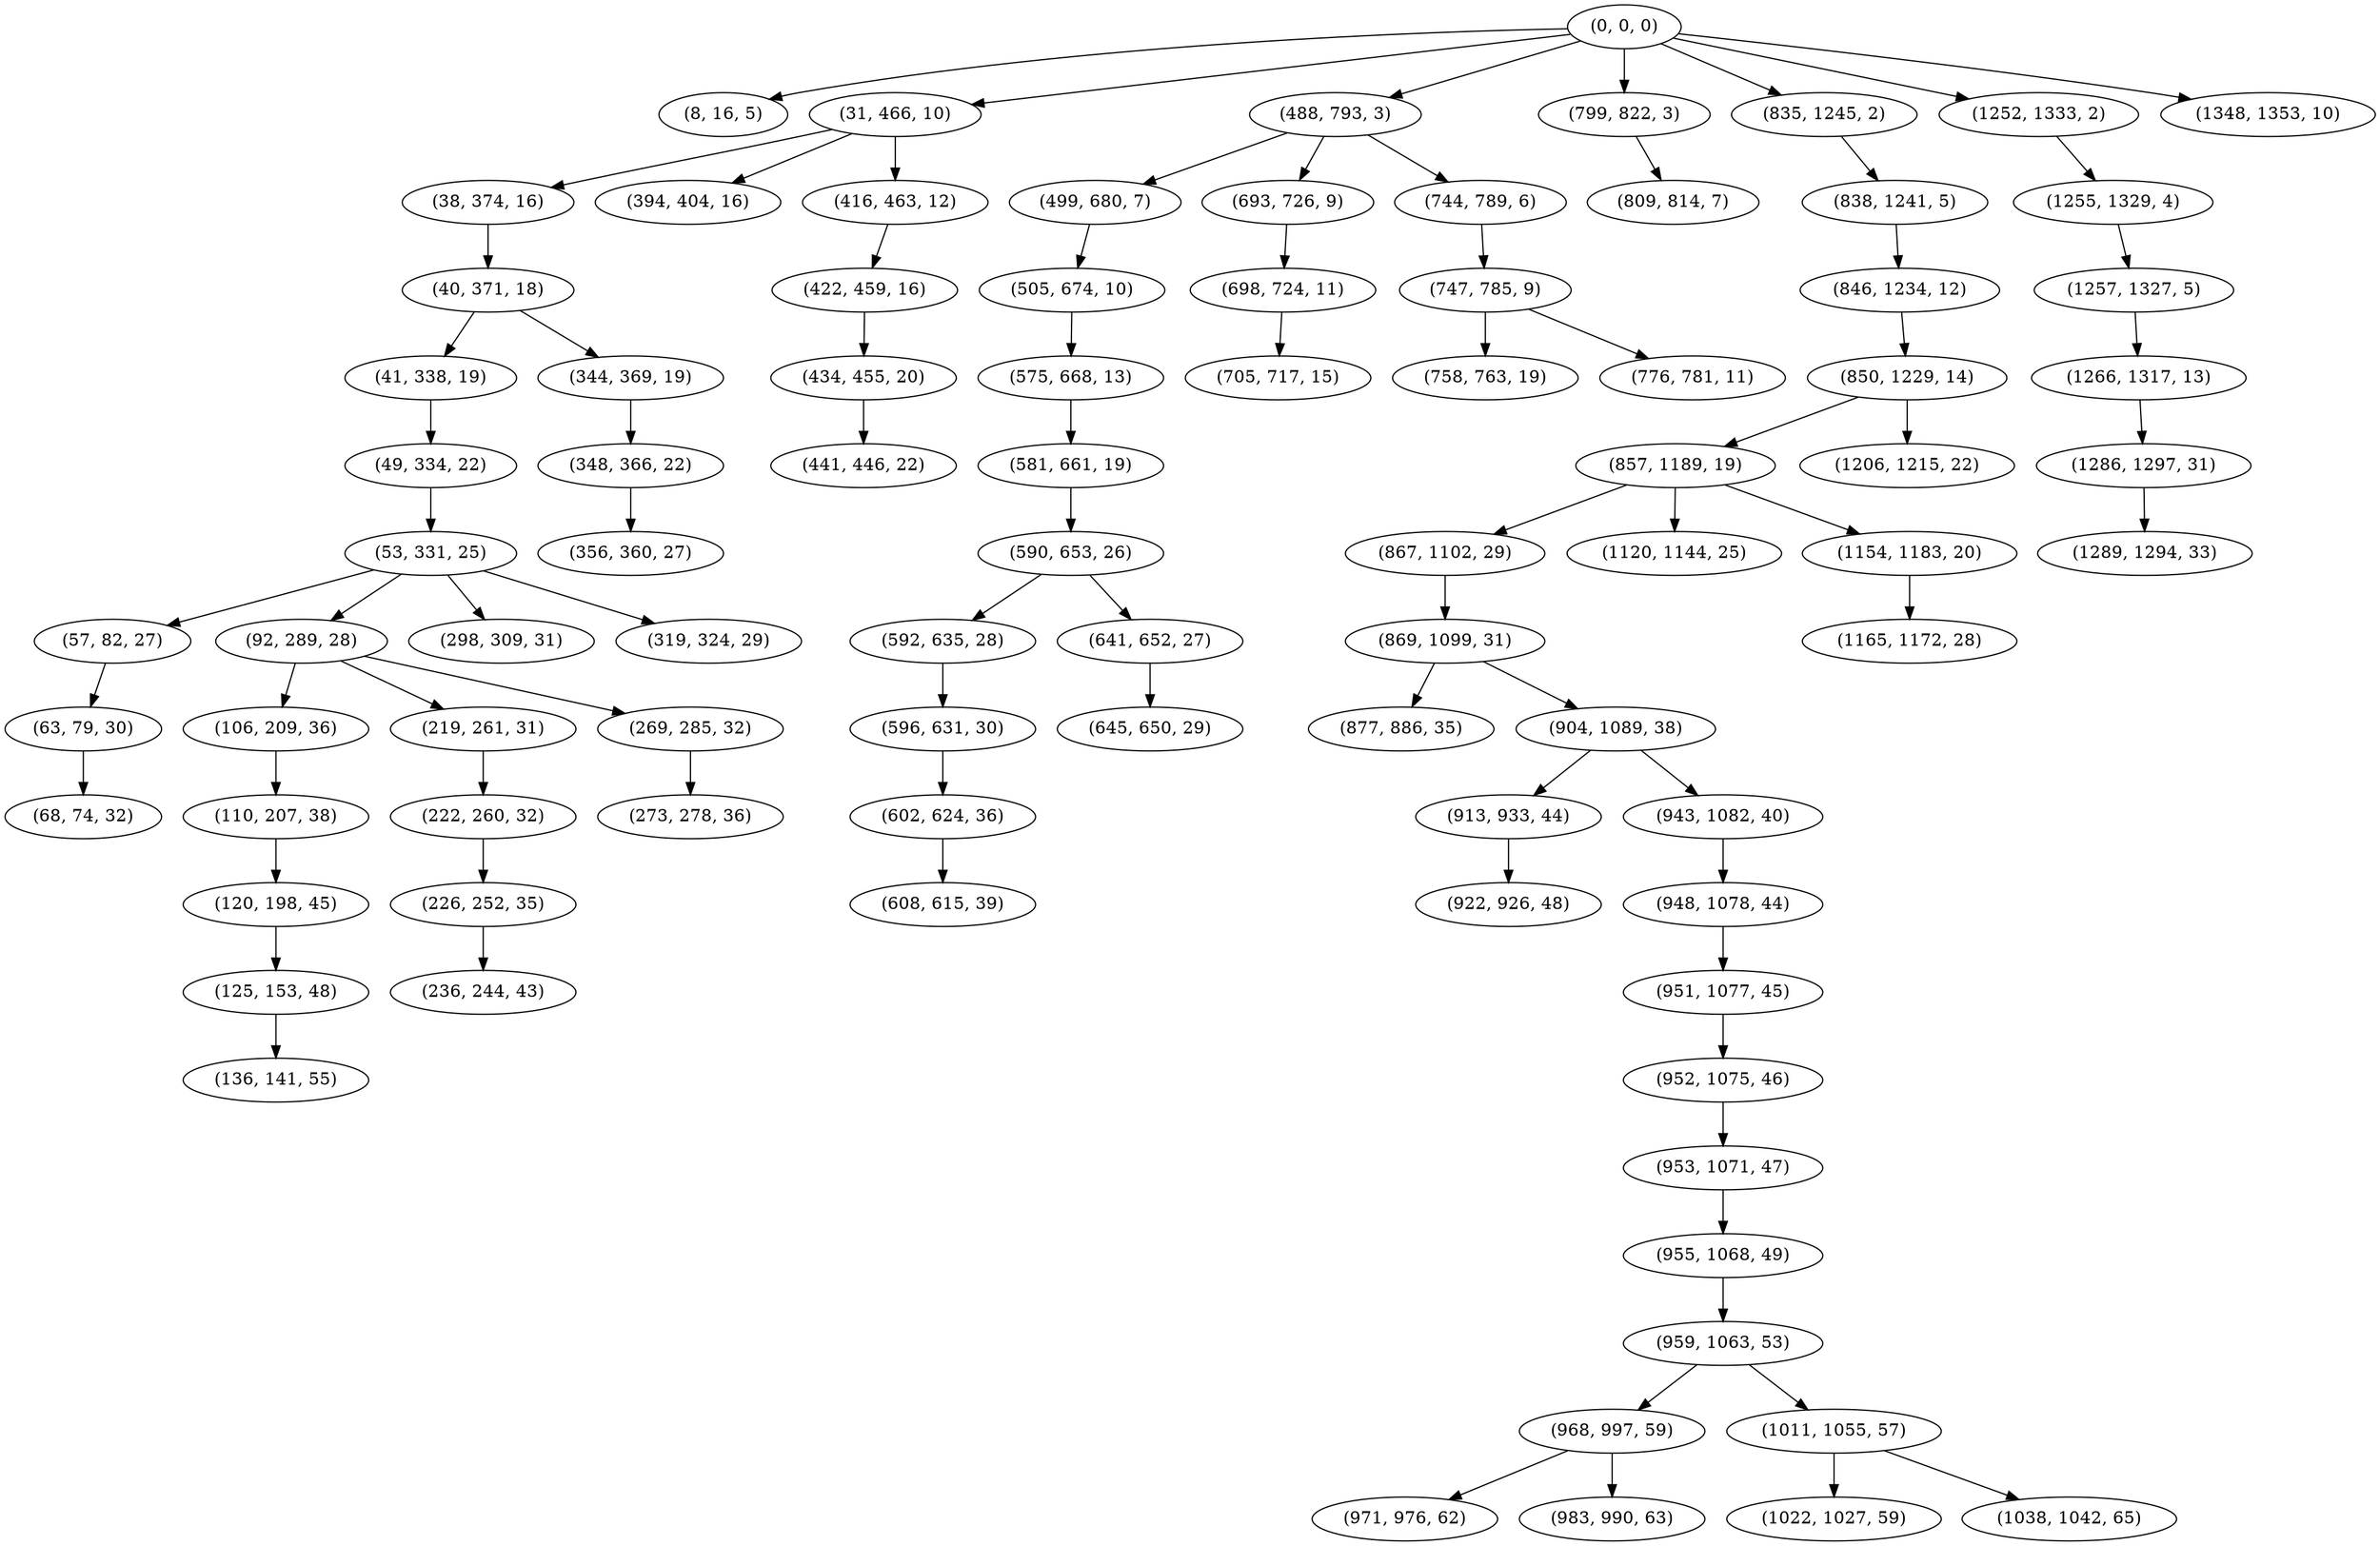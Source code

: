 digraph tree {
    "(0, 0, 0)";
    "(8, 16, 5)";
    "(31, 466, 10)";
    "(38, 374, 16)";
    "(40, 371, 18)";
    "(41, 338, 19)";
    "(49, 334, 22)";
    "(53, 331, 25)";
    "(57, 82, 27)";
    "(63, 79, 30)";
    "(68, 74, 32)";
    "(92, 289, 28)";
    "(106, 209, 36)";
    "(110, 207, 38)";
    "(120, 198, 45)";
    "(125, 153, 48)";
    "(136, 141, 55)";
    "(219, 261, 31)";
    "(222, 260, 32)";
    "(226, 252, 35)";
    "(236, 244, 43)";
    "(269, 285, 32)";
    "(273, 278, 36)";
    "(298, 309, 31)";
    "(319, 324, 29)";
    "(344, 369, 19)";
    "(348, 366, 22)";
    "(356, 360, 27)";
    "(394, 404, 16)";
    "(416, 463, 12)";
    "(422, 459, 16)";
    "(434, 455, 20)";
    "(441, 446, 22)";
    "(488, 793, 3)";
    "(499, 680, 7)";
    "(505, 674, 10)";
    "(575, 668, 13)";
    "(581, 661, 19)";
    "(590, 653, 26)";
    "(592, 635, 28)";
    "(596, 631, 30)";
    "(602, 624, 36)";
    "(608, 615, 39)";
    "(641, 652, 27)";
    "(645, 650, 29)";
    "(693, 726, 9)";
    "(698, 724, 11)";
    "(705, 717, 15)";
    "(744, 789, 6)";
    "(747, 785, 9)";
    "(758, 763, 19)";
    "(776, 781, 11)";
    "(799, 822, 3)";
    "(809, 814, 7)";
    "(835, 1245, 2)";
    "(838, 1241, 5)";
    "(846, 1234, 12)";
    "(850, 1229, 14)";
    "(857, 1189, 19)";
    "(867, 1102, 29)";
    "(869, 1099, 31)";
    "(877, 886, 35)";
    "(904, 1089, 38)";
    "(913, 933, 44)";
    "(922, 926, 48)";
    "(943, 1082, 40)";
    "(948, 1078, 44)";
    "(951, 1077, 45)";
    "(952, 1075, 46)";
    "(953, 1071, 47)";
    "(955, 1068, 49)";
    "(959, 1063, 53)";
    "(968, 997, 59)";
    "(971, 976, 62)";
    "(983, 990, 63)";
    "(1011, 1055, 57)";
    "(1022, 1027, 59)";
    "(1038, 1042, 65)";
    "(1120, 1144, 25)";
    "(1154, 1183, 20)";
    "(1165, 1172, 28)";
    "(1206, 1215, 22)";
    "(1252, 1333, 2)";
    "(1255, 1329, 4)";
    "(1257, 1327, 5)";
    "(1266, 1317, 13)";
    "(1286, 1297, 31)";
    "(1289, 1294, 33)";
    "(1348, 1353, 10)";
    "(0, 0, 0)" -> "(8, 16, 5)";
    "(0, 0, 0)" -> "(31, 466, 10)";
    "(0, 0, 0)" -> "(488, 793, 3)";
    "(0, 0, 0)" -> "(799, 822, 3)";
    "(0, 0, 0)" -> "(835, 1245, 2)";
    "(0, 0, 0)" -> "(1252, 1333, 2)";
    "(0, 0, 0)" -> "(1348, 1353, 10)";
    "(31, 466, 10)" -> "(38, 374, 16)";
    "(31, 466, 10)" -> "(394, 404, 16)";
    "(31, 466, 10)" -> "(416, 463, 12)";
    "(38, 374, 16)" -> "(40, 371, 18)";
    "(40, 371, 18)" -> "(41, 338, 19)";
    "(40, 371, 18)" -> "(344, 369, 19)";
    "(41, 338, 19)" -> "(49, 334, 22)";
    "(49, 334, 22)" -> "(53, 331, 25)";
    "(53, 331, 25)" -> "(57, 82, 27)";
    "(53, 331, 25)" -> "(92, 289, 28)";
    "(53, 331, 25)" -> "(298, 309, 31)";
    "(53, 331, 25)" -> "(319, 324, 29)";
    "(57, 82, 27)" -> "(63, 79, 30)";
    "(63, 79, 30)" -> "(68, 74, 32)";
    "(92, 289, 28)" -> "(106, 209, 36)";
    "(92, 289, 28)" -> "(219, 261, 31)";
    "(92, 289, 28)" -> "(269, 285, 32)";
    "(106, 209, 36)" -> "(110, 207, 38)";
    "(110, 207, 38)" -> "(120, 198, 45)";
    "(120, 198, 45)" -> "(125, 153, 48)";
    "(125, 153, 48)" -> "(136, 141, 55)";
    "(219, 261, 31)" -> "(222, 260, 32)";
    "(222, 260, 32)" -> "(226, 252, 35)";
    "(226, 252, 35)" -> "(236, 244, 43)";
    "(269, 285, 32)" -> "(273, 278, 36)";
    "(344, 369, 19)" -> "(348, 366, 22)";
    "(348, 366, 22)" -> "(356, 360, 27)";
    "(416, 463, 12)" -> "(422, 459, 16)";
    "(422, 459, 16)" -> "(434, 455, 20)";
    "(434, 455, 20)" -> "(441, 446, 22)";
    "(488, 793, 3)" -> "(499, 680, 7)";
    "(488, 793, 3)" -> "(693, 726, 9)";
    "(488, 793, 3)" -> "(744, 789, 6)";
    "(499, 680, 7)" -> "(505, 674, 10)";
    "(505, 674, 10)" -> "(575, 668, 13)";
    "(575, 668, 13)" -> "(581, 661, 19)";
    "(581, 661, 19)" -> "(590, 653, 26)";
    "(590, 653, 26)" -> "(592, 635, 28)";
    "(590, 653, 26)" -> "(641, 652, 27)";
    "(592, 635, 28)" -> "(596, 631, 30)";
    "(596, 631, 30)" -> "(602, 624, 36)";
    "(602, 624, 36)" -> "(608, 615, 39)";
    "(641, 652, 27)" -> "(645, 650, 29)";
    "(693, 726, 9)" -> "(698, 724, 11)";
    "(698, 724, 11)" -> "(705, 717, 15)";
    "(744, 789, 6)" -> "(747, 785, 9)";
    "(747, 785, 9)" -> "(758, 763, 19)";
    "(747, 785, 9)" -> "(776, 781, 11)";
    "(799, 822, 3)" -> "(809, 814, 7)";
    "(835, 1245, 2)" -> "(838, 1241, 5)";
    "(838, 1241, 5)" -> "(846, 1234, 12)";
    "(846, 1234, 12)" -> "(850, 1229, 14)";
    "(850, 1229, 14)" -> "(857, 1189, 19)";
    "(850, 1229, 14)" -> "(1206, 1215, 22)";
    "(857, 1189, 19)" -> "(867, 1102, 29)";
    "(857, 1189, 19)" -> "(1120, 1144, 25)";
    "(857, 1189, 19)" -> "(1154, 1183, 20)";
    "(867, 1102, 29)" -> "(869, 1099, 31)";
    "(869, 1099, 31)" -> "(877, 886, 35)";
    "(869, 1099, 31)" -> "(904, 1089, 38)";
    "(904, 1089, 38)" -> "(913, 933, 44)";
    "(904, 1089, 38)" -> "(943, 1082, 40)";
    "(913, 933, 44)" -> "(922, 926, 48)";
    "(943, 1082, 40)" -> "(948, 1078, 44)";
    "(948, 1078, 44)" -> "(951, 1077, 45)";
    "(951, 1077, 45)" -> "(952, 1075, 46)";
    "(952, 1075, 46)" -> "(953, 1071, 47)";
    "(953, 1071, 47)" -> "(955, 1068, 49)";
    "(955, 1068, 49)" -> "(959, 1063, 53)";
    "(959, 1063, 53)" -> "(968, 997, 59)";
    "(959, 1063, 53)" -> "(1011, 1055, 57)";
    "(968, 997, 59)" -> "(971, 976, 62)";
    "(968, 997, 59)" -> "(983, 990, 63)";
    "(1011, 1055, 57)" -> "(1022, 1027, 59)";
    "(1011, 1055, 57)" -> "(1038, 1042, 65)";
    "(1154, 1183, 20)" -> "(1165, 1172, 28)";
    "(1252, 1333, 2)" -> "(1255, 1329, 4)";
    "(1255, 1329, 4)" -> "(1257, 1327, 5)";
    "(1257, 1327, 5)" -> "(1266, 1317, 13)";
    "(1266, 1317, 13)" -> "(1286, 1297, 31)";
    "(1286, 1297, 31)" -> "(1289, 1294, 33)";
}
